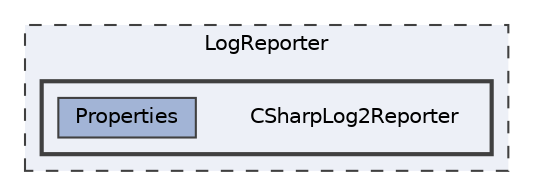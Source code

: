 digraph "C:/Dev/ezRPC/LogReporter/CSharpLog2Reporter"
{
 // LATEX_PDF_SIZE
  bgcolor="transparent";
  edge [fontname=Helvetica,fontsize=10,labelfontname=Helvetica,labelfontsize=10];
  node [fontname=Helvetica,fontsize=10,shape=box,height=0.2,width=0.4];
  compound=true
  subgraph clusterdir_0aab817486fdc7dd6c4f9aa62ba91991 {
    graph [ bgcolor="#edf0f7", pencolor="grey25", label="LogReporter", fontname=Helvetica,fontsize=10 style="filled,dashed", URL="dir_0aab817486fdc7dd6c4f9aa62ba91991.html",tooltip=""]
  subgraph clusterdir_14a59a82bcec2e85a2784b7fea092935 {
    graph [ bgcolor="#edf0f7", pencolor="grey25", label="", fontname=Helvetica,fontsize=10 style="filled,bold", URL="dir_14a59a82bcec2e85a2784b7fea092935.html",tooltip=""]
    dir_14a59a82bcec2e85a2784b7fea092935 [shape=plaintext, label="CSharpLog2Reporter"];
  dir_249decfe72784a7101e1f50921083c43 [label="Properties", fillcolor="#a2b4d6", color="grey25", style="filled", URL="dir_249decfe72784a7101e1f50921083c43.html",tooltip=""];
  }
  }
}
